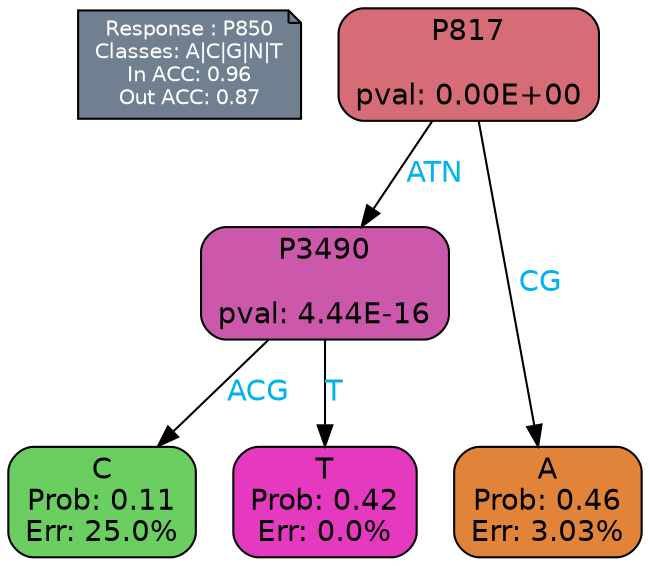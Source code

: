 digraph Tree {
node [shape=box, style="filled, rounded", color="black", fontname=helvetica] ;
graph [ranksep=equally, splines=polylines, bgcolor=transparent, dpi=600] ;
edge [fontname=helvetica] ;
LEGEND [label="Response : P850
Classes: A|C|G|N|T
In ACC: 0.96
Out ACC: 0.87
",shape=note,align=left,style=filled,fillcolor="slategray",fontcolor="white",fontsize=10];1 [label="P817

pval: 0.00E+00", fillcolor="#d56c76"] ;
2 [label="P3490

pval: 4.44E-16", fillcolor="#cb58ab"] ;
3 [label="C
Prob: 0.11
Err: 25.0%", fillcolor="#6acf60"] ;
4 [label="T
Prob: 0.42
Err: 0.0%", fillcolor="#e539c0"] ;
5 [label="A
Prob: 0.46
Err: 3.03%", fillcolor="#e18439"] ;
1 -> 2 [label="ATN",fontcolor=deepskyblue2] ;
1 -> 5 [label="CG",fontcolor=deepskyblue2] ;
2 -> 3 [label="ACG",fontcolor=deepskyblue2] ;
2 -> 4 [label="T",fontcolor=deepskyblue2] ;
{rank = same; 3;4;5;}{rank = same; LEGEND;1;}}